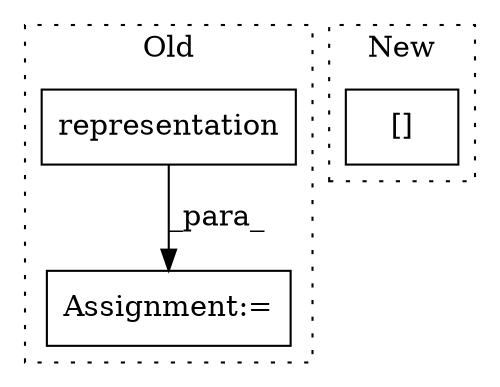 digraph G {
subgraph cluster0 {
1 [label="representation" a="32" s="818" l="16" shape="box"];
3 [label="Assignment:=" a="7" s="812" l="1" shape="box"];
label = "Old";
style="dotted";
}
subgraph cluster1 {
2 [label="[]" a="2" s="1686,1701" l="11,1" shape="box"];
label = "New";
style="dotted";
}
1 -> 3 [label="_para_"];
}